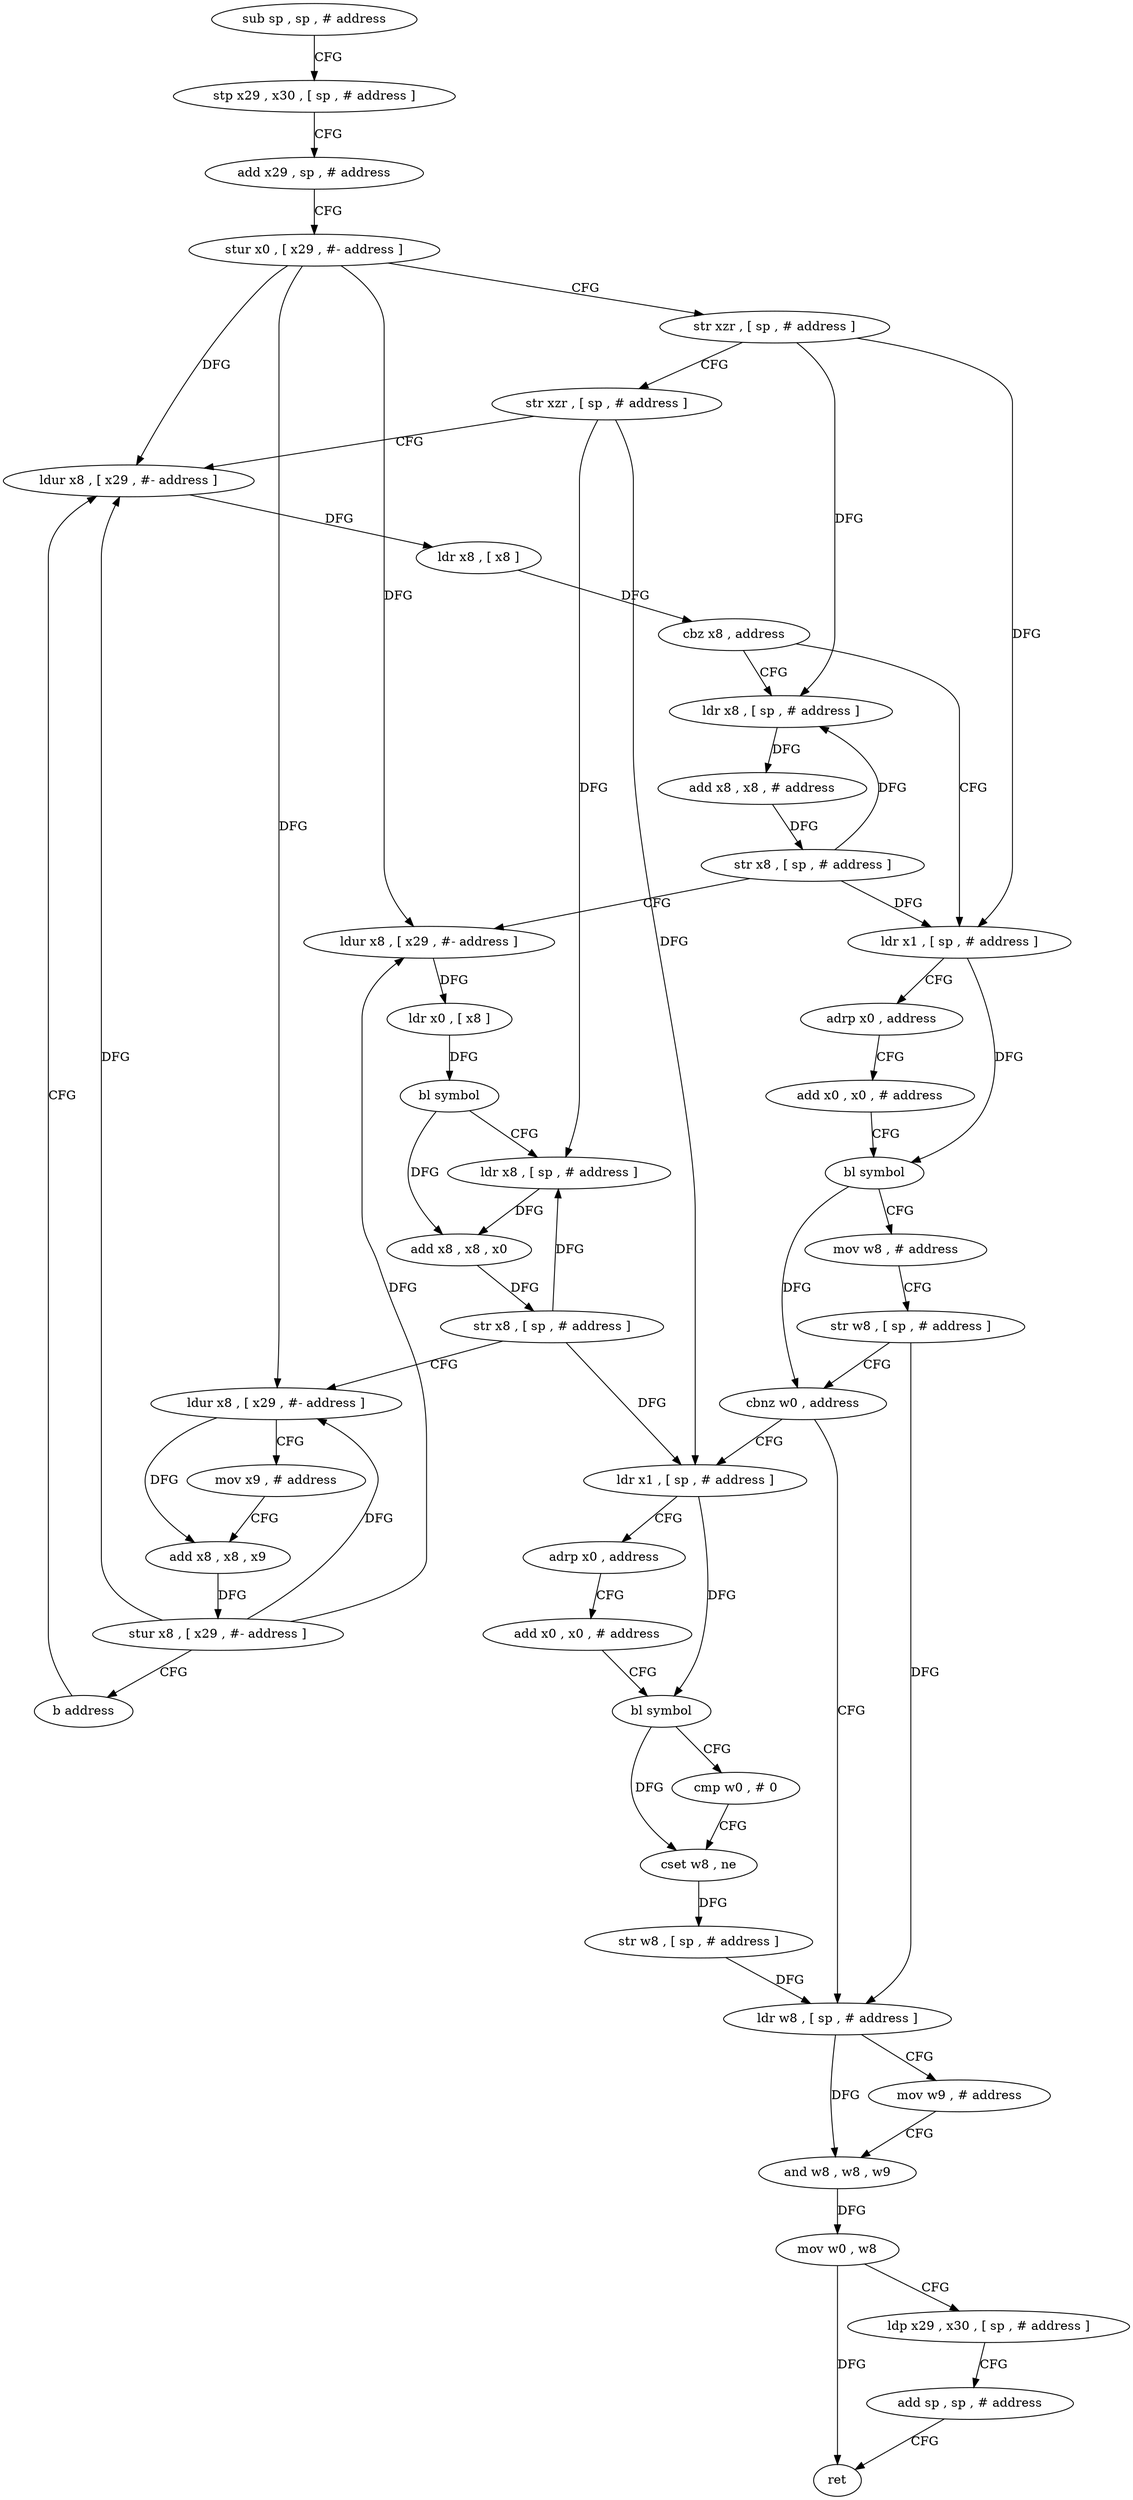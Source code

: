 digraph "func" {
"4296640" [label = "sub sp , sp , # address" ]
"4296644" [label = "stp x29 , x30 , [ sp , # address ]" ]
"4296648" [label = "add x29 , sp , # address" ]
"4296652" [label = "stur x0 , [ x29 , #- address ]" ]
"4296656" [label = "str xzr , [ sp , # address ]" ]
"4296660" [label = "str xzr , [ sp , # address ]" ]
"4296664" [label = "ldur x8 , [ x29 , #- address ]" ]
"4296732" [label = "ldr x1 , [ sp , # address ]" ]
"4296736" [label = "adrp x0 , address" ]
"4296740" [label = "add x0 , x0 , # address" ]
"4296744" [label = "bl symbol" ]
"4296748" [label = "mov w8 , # address" ]
"4296752" [label = "str w8 , [ sp , # address ]" ]
"4296756" [label = "cbnz w0 , address" ]
"4296788" [label = "ldr w8 , [ sp , # address ]" ]
"4296760" [label = "ldr x1 , [ sp , # address ]" ]
"4296676" [label = "ldr x8 , [ sp , # address ]" ]
"4296680" [label = "add x8 , x8 , # address" ]
"4296684" [label = "str x8 , [ sp , # address ]" ]
"4296688" [label = "ldur x8 , [ x29 , #- address ]" ]
"4296692" [label = "ldr x0 , [ x8 ]" ]
"4296696" [label = "bl symbol" ]
"4296700" [label = "ldr x8 , [ sp , # address ]" ]
"4296704" [label = "add x8 , x8 , x0" ]
"4296708" [label = "str x8 , [ sp , # address ]" ]
"4296712" [label = "ldur x8 , [ x29 , #- address ]" ]
"4296716" [label = "mov x9 , # address" ]
"4296720" [label = "add x8 , x8 , x9" ]
"4296724" [label = "stur x8 , [ x29 , #- address ]" ]
"4296728" [label = "b address" ]
"4296792" [label = "mov w9 , # address" ]
"4296796" [label = "and w8 , w8 , w9" ]
"4296800" [label = "mov w0 , w8" ]
"4296804" [label = "ldp x29 , x30 , [ sp , # address ]" ]
"4296808" [label = "add sp , sp , # address" ]
"4296812" [label = "ret" ]
"4296764" [label = "adrp x0 , address" ]
"4296768" [label = "add x0 , x0 , # address" ]
"4296772" [label = "bl symbol" ]
"4296776" [label = "cmp w0 , # 0" ]
"4296780" [label = "cset w8 , ne" ]
"4296784" [label = "str w8 , [ sp , # address ]" ]
"4296668" [label = "ldr x8 , [ x8 ]" ]
"4296672" [label = "cbz x8 , address" ]
"4296640" -> "4296644" [ label = "CFG" ]
"4296644" -> "4296648" [ label = "CFG" ]
"4296648" -> "4296652" [ label = "CFG" ]
"4296652" -> "4296656" [ label = "CFG" ]
"4296652" -> "4296664" [ label = "DFG" ]
"4296652" -> "4296688" [ label = "DFG" ]
"4296652" -> "4296712" [ label = "DFG" ]
"4296656" -> "4296660" [ label = "CFG" ]
"4296656" -> "4296732" [ label = "DFG" ]
"4296656" -> "4296676" [ label = "DFG" ]
"4296660" -> "4296664" [ label = "CFG" ]
"4296660" -> "4296700" [ label = "DFG" ]
"4296660" -> "4296760" [ label = "DFG" ]
"4296664" -> "4296668" [ label = "DFG" ]
"4296732" -> "4296736" [ label = "CFG" ]
"4296732" -> "4296744" [ label = "DFG" ]
"4296736" -> "4296740" [ label = "CFG" ]
"4296740" -> "4296744" [ label = "CFG" ]
"4296744" -> "4296748" [ label = "CFG" ]
"4296744" -> "4296756" [ label = "DFG" ]
"4296748" -> "4296752" [ label = "CFG" ]
"4296752" -> "4296756" [ label = "CFG" ]
"4296752" -> "4296788" [ label = "DFG" ]
"4296756" -> "4296788" [ label = "CFG" ]
"4296756" -> "4296760" [ label = "CFG" ]
"4296788" -> "4296792" [ label = "CFG" ]
"4296788" -> "4296796" [ label = "DFG" ]
"4296760" -> "4296764" [ label = "CFG" ]
"4296760" -> "4296772" [ label = "DFG" ]
"4296676" -> "4296680" [ label = "DFG" ]
"4296680" -> "4296684" [ label = "DFG" ]
"4296684" -> "4296688" [ label = "CFG" ]
"4296684" -> "4296732" [ label = "DFG" ]
"4296684" -> "4296676" [ label = "DFG" ]
"4296688" -> "4296692" [ label = "DFG" ]
"4296692" -> "4296696" [ label = "DFG" ]
"4296696" -> "4296700" [ label = "CFG" ]
"4296696" -> "4296704" [ label = "DFG" ]
"4296700" -> "4296704" [ label = "DFG" ]
"4296704" -> "4296708" [ label = "DFG" ]
"4296708" -> "4296712" [ label = "CFG" ]
"4296708" -> "4296700" [ label = "DFG" ]
"4296708" -> "4296760" [ label = "DFG" ]
"4296712" -> "4296716" [ label = "CFG" ]
"4296712" -> "4296720" [ label = "DFG" ]
"4296716" -> "4296720" [ label = "CFG" ]
"4296720" -> "4296724" [ label = "DFG" ]
"4296724" -> "4296728" [ label = "CFG" ]
"4296724" -> "4296664" [ label = "DFG" ]
"4296724" -> "4296688" [ label = "DFG" ]
"4296724" -> "4296712" [ label = "DFG" ]
"4296728" -> "4296664" [ label = "CFG" ]
"4296792" -> "4296796" [ label = "CFG" ]
"4296796" -> "4296800" [ label = "DFG" ]
"4296800" -> "4296804" [ label = "CFG" ]
"4296800" -> "4296812" [ label = "DFG" ]
"4296804" -> "4296808" [ label = "CFG" ]
"4296808" -> "4296812" [ label = "CFG" ]
"4296764" -> "4296768" [ label = "CFG" ]
"4296768" -> "4296772" [ label = "CFG" ]
"4296772" -> "4296776" [ label = "CFG" ]
"4296772" -> "4296780" [ label = "DFG" ]
"4296776" -> "4296780" [ label = "CFG" ]
"4296780" -> "4296784" [ label = "DFG" ]
"4296784" -> "4296788" [ label = "DFG" ]
"4296668" -> "4296672" [ label = "DFG" ]
"4296672" -> "4296732" [ label = "CFG" ]
"4296672" -> "4296676" [ label = "CFG" ]
}
